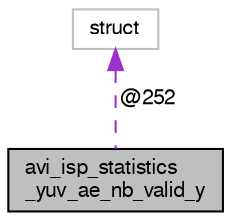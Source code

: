 digraph "avi_isp_statistics_yuv_ae_nb_valid_y"
{
  edge [fontname="FreeSans",fontsize="10",labelfontname="FreeSans",labelfontsize="10"];
  node [fontname="FreeSans",fontsize="10",shape=record];
  Node1 [label="avi_isp_statistics\l_yuv_ae_nb_valid_y",height=0.2,width=0.4,color="black", fillcolor="grey75", style="filled", fontcolor="black"];
  Node2 -> Node1 [dir="back",color="darkorchid3",fontsize="10",style="dashed",label=" @252" ,fontname="FreeSans"];
  Node2 [label="struct",height=0.2,width=0.4,color="grey75", fillcolor="white", style="filled"];
}
